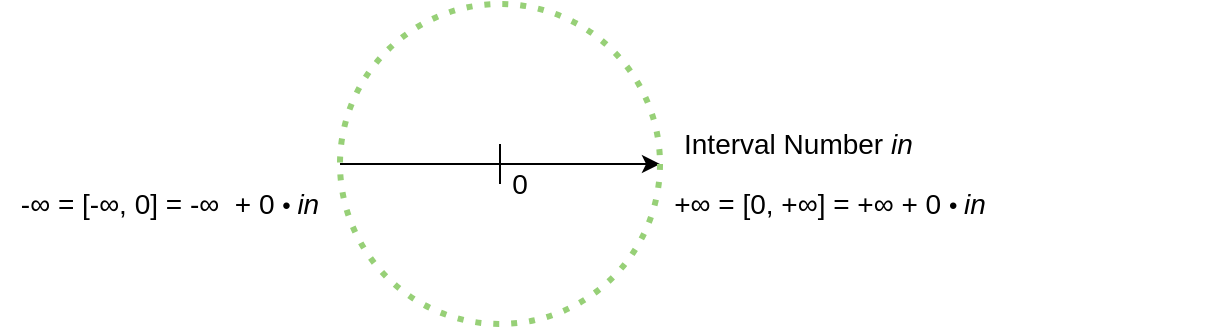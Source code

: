 <mxfile version="24.4.8" type="device">
  <diagram name="Seite-1" id="JglpVuhKJZ4LjeI_iKhf">
    <mxGraphModel dx="1050" dy="621" grid="1" gridSize="10" guides="1" tooltips="1" connect="1" arrows="1" fold="1" page="1" pageScale="1" pageWidth="827" pageHeight="1169" math="0" shadow="0">
      <root>
        <mxCell id="0" />
        <mxCell id="1" parent="0" />
        <mxCell id="-zu-WaUTnJdsrZC2qm7--1" value="" style="endArrow=classic;html=1;rounded=0;entryX=1;entryY=0.5;entryDx=0;entryDy=0;exitX=0;exitY=0.5;exitDx=0;exitDy=0;" parent="1" source="uKFftfucfu5pk2UlHUYQ-2" target="uKFftfucfu5pk2UlHUYQ-2" edge="1">
          <mxGeometry width="50" height="50" relative="1" as="geometry">
            <mxPoint x="180" y="200" as="sourcePoint" />
            <mxPoint x="420" y="200" as="targetPoint" />
          </mxGeometry>
        </mxCell>
        <mxCell id="-zu-WaUTnJdsrZC2qm7--8" value="&lt;font style=&quot;font-size: 14px;&quot;&gt;+∞&amp;nbsp;=&amp;nbsp;&lt;/font&gt;&lt;span style=&quot;font-size: 14px;&quot;&gt;[0, +∞] =&amp;nbsp;&lt;/span&gt;&lt;span style=&quot;font-size: 14px;&quot;&gt;+∞ + 0&amp;nbsp;&lt;/span&gt;&lt;span style=&quot;background-color: initial;&quot;&gt;•&amp;nbsp;&lt;/span&gt;&lt;span style=&quot;font-size: 14px; background-color: initial;&quot;&gt;&lt;i&gt;in&lt;/i&gt;&lt;/span&gt;" style="text;html=1;align=center;verticalAlign=middle;whiteSpace=wrap;rounded=0;" parent="1" vertex="1">
          <mxGeometry x="400" y="200" width="170" height="40" as="geometry" />
        </mxCell>
        <mxCell id="-zu-WaUTnJdsrZC2qm7--13" value="&lt;span style=&quot;font-size: 14px;&quot;&gt;Interval Number &lt;i&gt;in&lt;/i&gt;&lt;/span&gt;" style="text;html=1;align=left;verticalAlign=middle;whiteSpace=wrap;rounded=0;" parent="1" vertex="1">
          <mxGeometry x="410" y="170" width="270" height="40" as="geometry" />
        </mxCell>
        <mxCell id="uKFftfucfu5pk2UlHUYQ-2" value="" style="ellipse;whiteSpace=wrap;html=1;aspect=fixed;fillColor=none;dashed=1;dashPattern=1 2;strokeColor=#97D077;strokeWidth=3;" parent="1" vertex="1">
          <mxGeometry x="240" y="120" width="160" height="160" as="geometry" />
        </mxCell>
        <mxCell id="G_3Y2Mpb2Dxm9CWkTe2T-6" value="&lt;font style=&quot;font-size: 14px;&quot;&gt;-∞&amp;nbsp;=&amp;nbsp;&lt;/font&gt;&lt;span style=&quot;font-size: 14px;&quot;&gt;[-∞, 0] = -&lt;/span&gt;&lt;span style=&quot;font-size: 14px;&quot;&gt;∞&amp;nbsp;&lt;/span&gt;&lt;span style=&quot;font-size: 14px;&quot;&gt;&amp;nbsp;+ 0&amp;nbsp;&lt;/span&gt;&lt;span style=&quot;background-color: initial;&quot;&gt;•&amp;nbsp;&lt;/span&gt;&lt;span style=&quot;background-color: initial; font-size: 14px;&quot;&gt;&lt;i&gt;in&lt;/i&gt;&lt;/span&gt;" style="text;html=1;align=center;verticalAlign=middle;whiteSpace=wrap;rounded=0;" parent="1" vertex="1">
          <mxGeometry x="70" y="200" width="170" height="40" as="geometry" />
        </mxCell>
        <mxCell id="G_3Y2Mpb2Dxm9CWkTe2T-9" value="" style="endArrow=none;html=1;rounded=0;" parent="1" edge="1">
          <mxGeometry width="50" height="50" relative="1" as="geometry">
            <mxPoint x="320" y="210" as="sourcePoint" />
            <mxPoint x="320" y="190" as="targetPoint" />
          </mxGeometry>
        </mxCell>
        <mxCell id="G_3Y2Mpb2Dxm9CWkTe2T-10" value="&lt;font style=&quot;font-size: 14px;&quot;&gt;0&lt;/font&gt;" style="text;html=1;align=center;verticalAlign=middle;whiteSpace=wrap;rounded=0;" parent="1" vertex="1">
          <mxGeometry x="300" y="190" width="60" height="39" as="geometry" />
        </mxCell>
      </root>
    </mxGraphModel>
  </diagram>
</mxfile>
